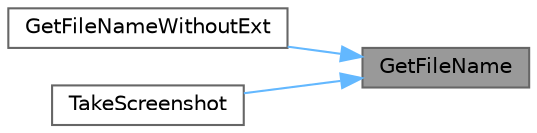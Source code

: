 digraph "GetFileName"
{
 // LATEX_PDF_SIZE
  bgcolor="transparent";
  edge [fontname=Helvetica,fontsize=10,labelfontname=Helvetica,labelfontsize=10];
  node [fontname=Helvetica,fontsize=10,shape=box,height=0.2,width=0.4];
  rankdir="RL";
  Node1 [id="Node000001",label="GetFileName",height=0.2,width=0.4,color="gray40", fillcolor="grey60", style="filled", fontcolor="black",tooltip=" "];
  Node1 -> Node2 [id="edge1_Node000001_Node000002",dir="back",color="steelblue1",style="solid",tooltip=" "];
  Node2 [id="Node000002",label="GetFileNameWithoutExt",height=0.2,width=0.4,color="grey40", fillcolor="white", style="filled",URL="$_classes_2lib_2rcore_8c.html#a7208620b067d46a6fbbc71dcc0c52b13",tooltip=" "];
  Node1 -> Node3 [id="edge2_Node000001_Node000003",dir="back",color="steelblue1",style="solid",tooltip=" "];
  Node3 [id="Node000003",label="TakeScreenshot",height=0.2,width=0.4,color="grey40", fillcolor="white", style="filled",URL="$_classes_2lib_2rcore_8c.html#aeb2b80617f288893e72530db1b2f9f5d",tooltip=" "];
}
